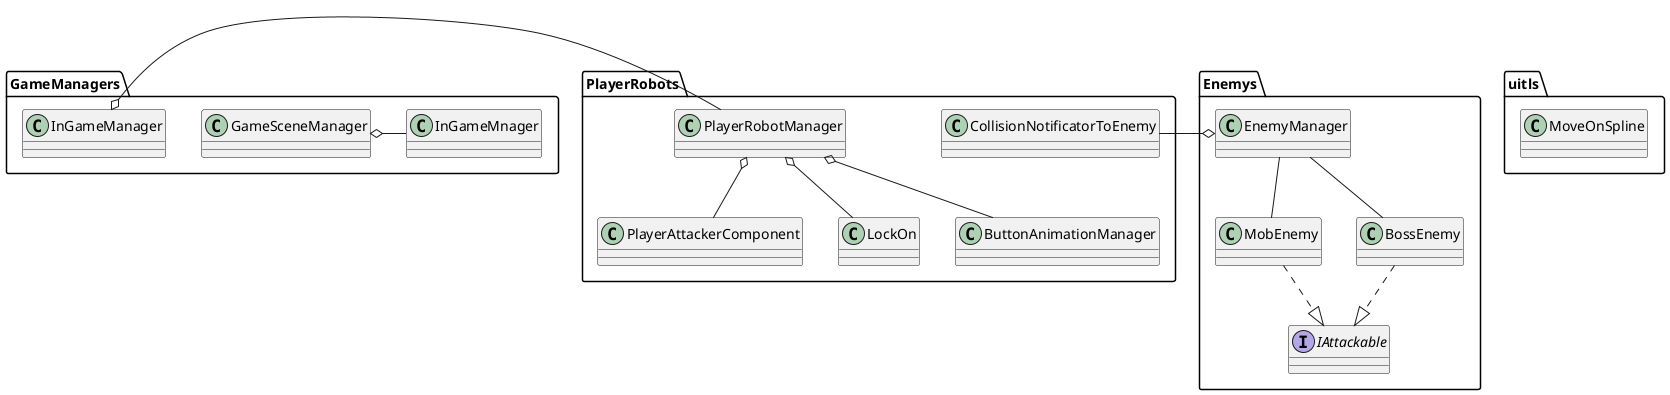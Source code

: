 ﻿@startuml


namespace GameManagers{
    class GameSceneManager
    class InGameManager
}

namespace uitls{
    class MoveOnSpline
}
namespace Enemys{
    
    EnemyManager -- MobEnemy
    EnemyManager -- BossEnemy
    
    interface IAttackable
    class EnemyManager
    
    class MobEnemy
    class BossEnemy
    BossEnemy ..|> IAttackable
    MobEnemy ..|> IAttackable
}

namespace PlayerRobots{
    PlayerRobotManager o-- PlayerAttackerComponent
    PlayerRobotManager o-- LockOn
    PlayerRobotManager o-- ButtonAnimationManager
    
    class PlayerRobotManager 
    class PlayerAttackerComponent
    class LockOn
    class ButtonAnimationManager
    class CollisionNotificatorToEnemy
}

GameManagers.GameSceneManager o- GameManagers.InGameMnager
PlayerRobots.CollisionNotificatorToEnemy -o  Enemys.EnemyManager
GameManagers.InGameManager o- PlayerRobots.PlayerRobotManager



@enduml